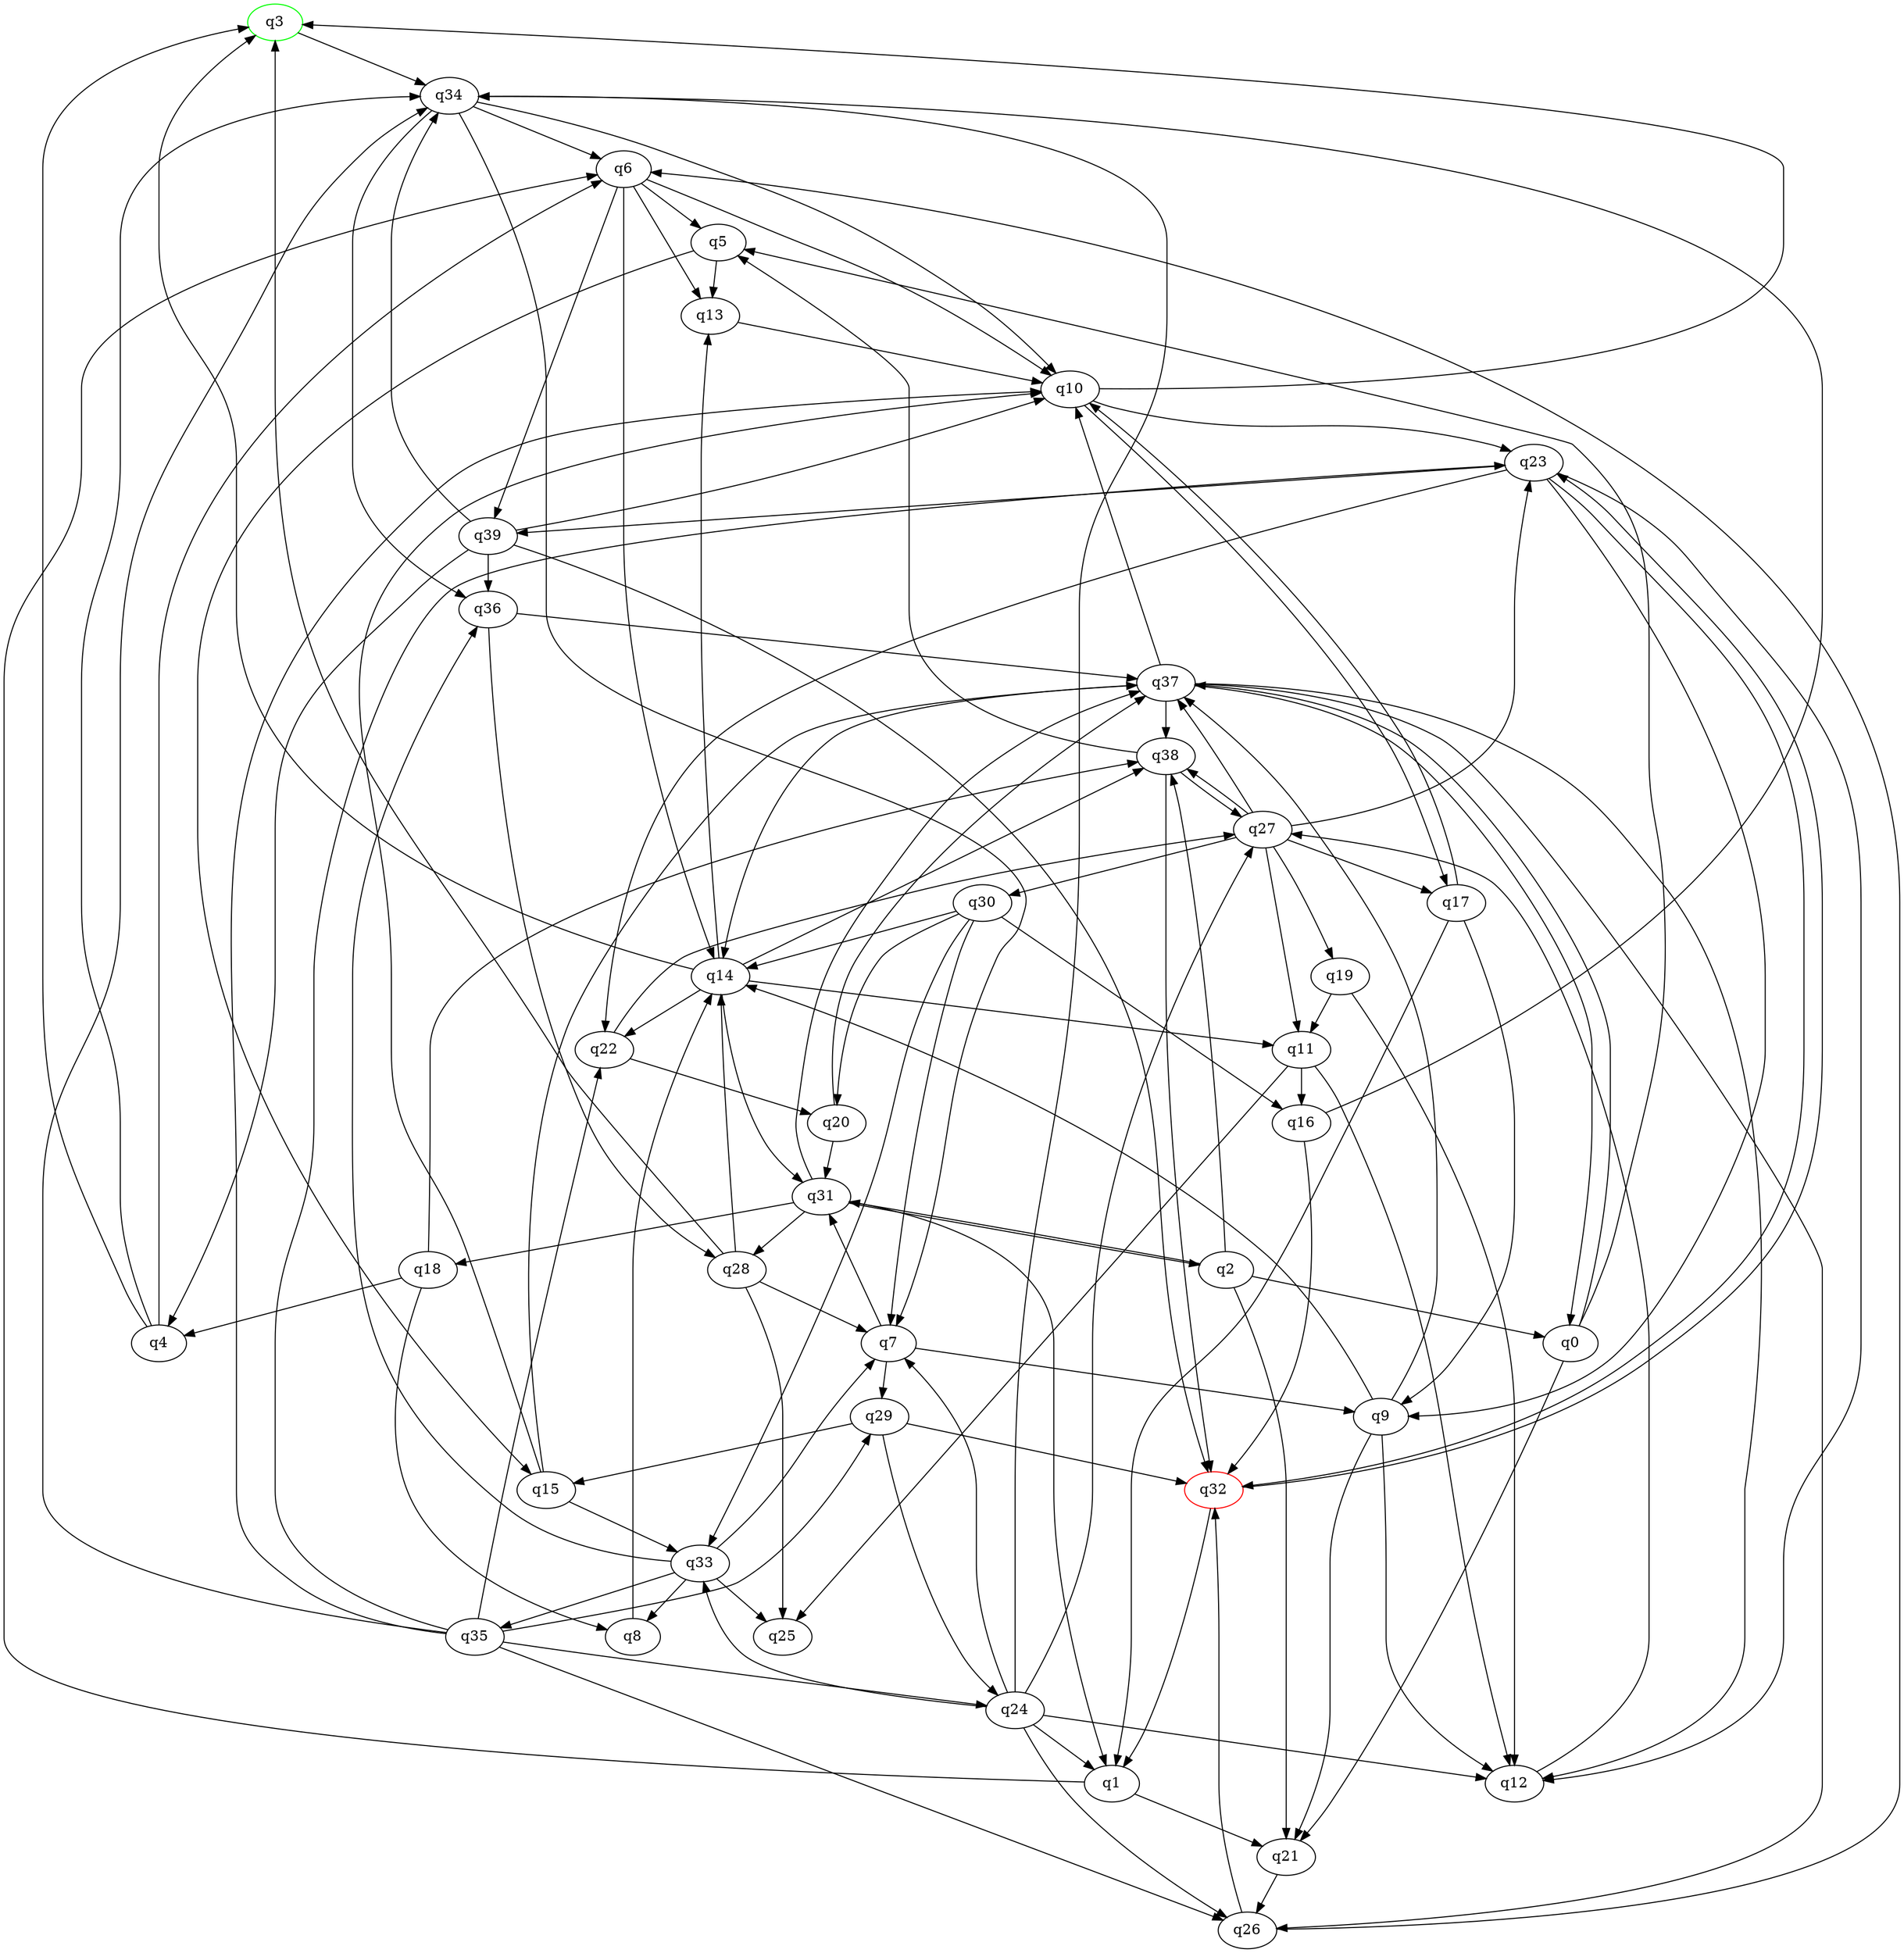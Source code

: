 digraph A{
q3 [initial=1,color=green];
q32 [final=1,color=red];
q0 -> q5;
q0 -> q21;
q0 -> q37;
q1 -> q6;
q1 -> q21;
q2 -> q0;
q2 -> q21;
q2 -> q31;
q2 -> q38;
q3 -> q34;
q4 -> q3;
q4 -> q6;
q4 -> q34;
q5 -> q13;
q5 -> q15;
q6 -> q5;
q6 -> q10;
q6 -> q13;
q6 -> q14;
q6 -> q39;
q7 -> q9;
q7 -> q29;
q7 -> q31;
q8 -> q14;
q9 -> q12;
q9 -> q14;
q9 -> q21;
q9 -> q37;
q10 -> q3;
q10 -> q17;
q10 -> q23;
q11 -> q12;
q11 -> q16;
q11 -> q25;
q12 -> q27;
q13 -> q10;
q14 -> q3;
q14 -> q11;
q14 -> q13;
q14 -> q22;
q14 -> q31;
q14 -> q38;
q15 -> q10;
q15 -> q33;
q15 -> q37;
q16 -> q32;
q16 -> q34;
q17 -> q1;
q17 -> q9;
q17 -> q10;
q18 -> q4;
q18 -> q8;
q18 -> q38;
q19 -> q11;
q19 -> q12;
q20 -> q31;
q20 -> q37;
q21 -> q26;
q22 -> q20;
q22 -> q27;
q23 -> q9;
q23 -> q12;
q23 -> q22;
q23 -> q32;
q23 -> q39;
q24 -> q1;
q24 -> q7;
q24 -> q12;
q24 -> q26;
q24 -> q27;
q24 -> q33;
q24 -> q34;
q26 -> q6;
q26 -> q32;
q27 -> q11;
q27 -> q17;
q27 -> q19;
q27 -> q23;
q27 -> q30;
q27 -> q37;
q27 -> q38;
q28 -> q3;
q28 -> q7;
q28 -> q14;
q28 -> q25;
q29 -> q15;
q29 -> q24;
q29 -> q32;
q30 -> q7;
q30 -> q14;
q30 -> q16;
q30 -> q20;
q30 -> q33;
q31 -> q1;
q31 -> q2;
q31 -> q18;
q31 -> q28;
q31 -> q37;
q32 -> q1;
q32 -> q23;
q33 -> q7;
q33 -> q8;
q33 -> q25;
q33 -> q35;
q33 -> q36;
q34 -> q6;
q34 -> q7;
q34 -> q10;
q34 -> q36;
q35 -> q10;
q35 -> q22;
q35 -> q23;
q35 -> q24;
q35 -> q26;
q35 -> q29;
q35 -> q34;
q36 -> q28;
q36 -> q37;
q37 -> q0;
q37 -> q10;
q37 -> q12;
q37 -> q14;
q37 -> q26;
q37 -> q38;
q38 -> q5;
q38 -> q27;
q38 -> q32;
q39 -> q4;
q39 -> q10;
q39 -> q32;
q39 -> q34;
q39 -> q36;
}